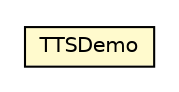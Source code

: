 #!/usr/local/bin/dot
#
# Class diagram 
# Generated by UMLGraph version R5_6 (http://www.umlgraph.org/)
#

digraph G {
	edge [fontname="Helvetica",fontsize=10,labelfontname="Helvetica",labelfontsize=10];
	node [fontname="Helvetica",fontsize=10,shape=plaintext];
	nodesep=0.25;
	ranksep=0.5;
	// examples.robotics.TTSDemo
	c12040 [label=<<table title="examples.robotics.TTSDemo" border="0" cellborder="1" cellspacing="0" cellpadding="2" port="p" bgcolor="lemonChiffon" href="./TTSDemo.html">
		<tr><td><table border="0" cellspacing="0" cellpadding="1">
<tr><td align="center" balign="center"> TTSDemo </td></tr>
		</table></td></tr>
		</table>>, URL="./TTSDemo.html", fontname="Helvetica", fontcolor="black", fontsize=10.0];
}

